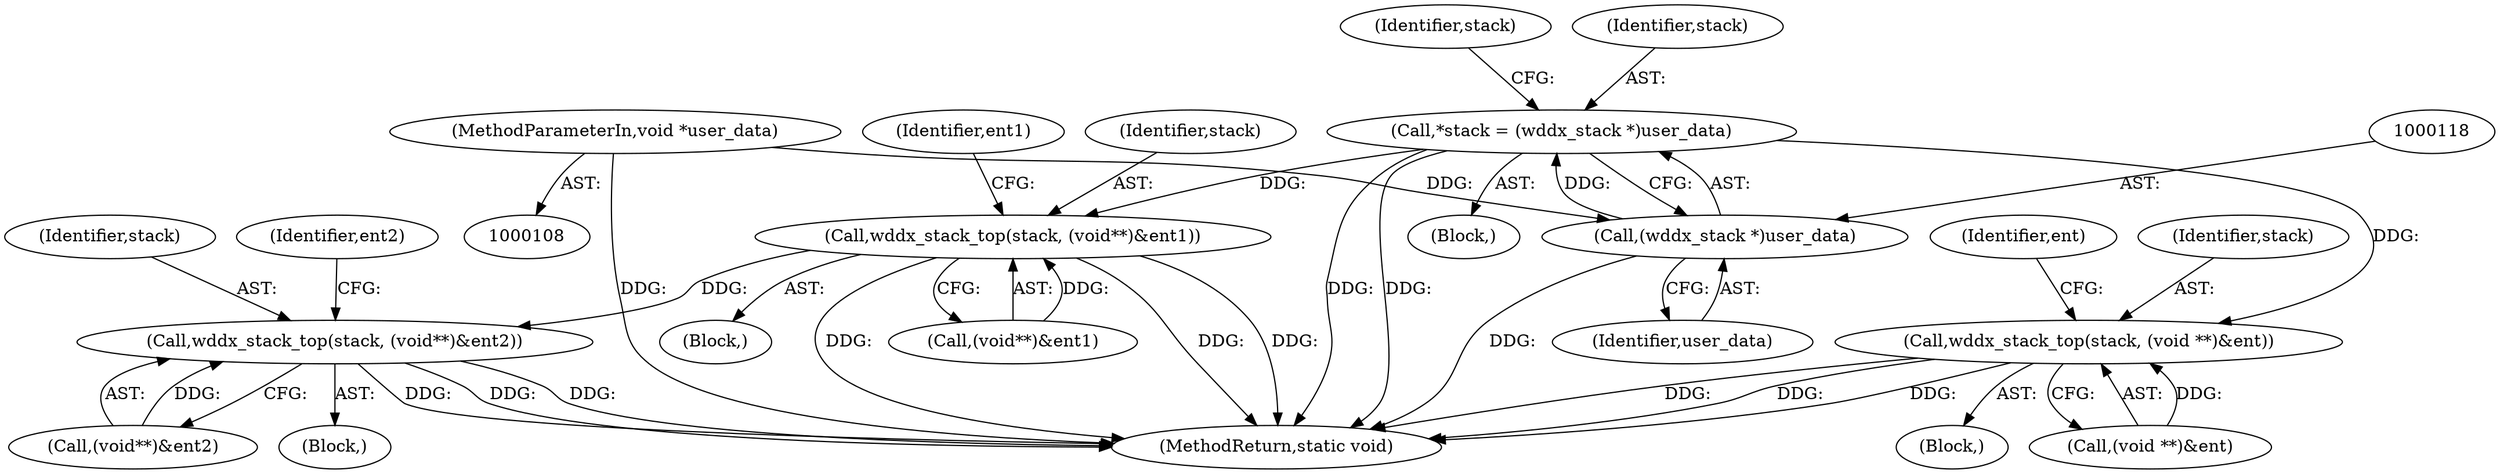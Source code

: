 digraph "0_php-src_8d2539fa0faf3f63e1d1e7635347c5b9e777d47b@pointer" {
"1000115" [label="(Call,*stack = (wddx_stack *)user_data)"];
"1000117" [label="(Call,(wddx_stack *)user_data)"];
"1000109" [label="(MethodParameterIn,void *user_data)"];
"1000195" [label="(Call,wddx_stack_top(stack, (void**)&ent1))"];
"1000329" [label="(Call,wddx_stack_top(stack, (void**)&ent2))"];
"1000632" [label="(Call,wddx_stack_top(stack, (void **)&ent))"];
"1000115" [label="(Call,*stack = (wddx_stack *)user_data)"];
"1000119" [label="(Identifier,user_data)"];
"1000633" [label="(Identifier,stack)"];
"1000329" [label="(Call,wddx_stack_top(stack, (void**)&ent2))"];
"1000330" [label="(Identifier,stack)"];
"1000338" [label="(Identifier,ent2)"];
"1000197" [label="(Call,(void**)&ent1)"];
"1000126" [label="(Identifier,stack)"];
"1000331" [label="(Call,(void**)&ent2)"];
"1000116" [label="(Identifier,stack)"];
"1000194" [label="(Block,)"];
"1000639" [label="(Identifier,ent)"];
"1000111" [label="(Block,)"];
"1000117" [label="(Call,(wddx_stack *)user_data)"];
"1000195" [label="(Call,wddx_stack_top(stack, (void**)&ent1))"];
"1000196" [label="(Identifier,stack)"];
"1000109" [label="(MethodParameterIn,void *user_data)"];
"1000324" [label="(Block,)"];
"1000632" [label="(Call,wddx_stack_top(stack, (void **)&ent))"];
"1000630" [label="(Block,)"];
"1000205" [label="(Identifier,ent1)"];
"1000644" [label="(MethodReturn,static void)"];
"1000634" [label="(Call,(void **)&ent)"];
"1000115" -> "1000111"  [label="AST: "];
"1000115" -> "1000117"  [label="CFG: "];
"1000116" -> "1000115"  [label="AST: "];
"1000117" -> "1000115"  [label="AST: "];
"1000126" -> "1000115"  [label="CFG: "];
"1000115" -> "1000644"  [label="DDG: "];
"1000115" -> "1000644"  [label="DDG: "];
"1000117" -> "1000115"  [label="DDG: "];
"1000115" -> "1000195"  [label="DDG: "];
"1000115" -> "1000632"  [label="DDG: "];
"1000117" -> "1000119"  [label="CFG: "];
"1000118" -> "1000117"  [label="AST: "];
"1000119" -> "1000117"  [label="AST: "];
"1000117" -> "1000644"  [label="DDG: "];
"1000109" -> "1000117"  [label="DDG: "];
"1000109" -> "1000108"  [label="AST: "];
"1000109" -> "1000644"  [label="DDG: "];
"1000195" -> "1000194"  [label="AST: "];
"1000195" -> "1000197"  [label="CFG: "];
"1000196" -> "1000195"  [label="AST: "];
"1000197" -> "1000195"  [label="AST: "];
"1000205" -> "1000195"  [label="CFG: "];
"1000195" -> "1000644"  [label="DDG: "];
"1000195" -> "1000644"  [label="DDG: "];
"1000195" -> "1000644"  [label="DDG: "];
"1000197" -> "1000195"  [label="DDG: "];
"1000195" -> "1000329"  [label="DDG: "];
"1000329" -> "1000324"  [label="AST: "];
"1000329" -> "1000331"  [label="CFG: "];
"1000330" -> "1000329"  [label="AST: "];
"1000331" -> "1000329"  [label="AST: "];
"1000338" -> "1000329"  [label="CFG: "];
"1000329" -> "1000644"  [label="DDG: "];
"1000329" -> "1000644"  [label="DDG: "];
"1000329" -> "1000644"  [label="DDG: "];
"1000331" -> "1000329"  [label="DDG: "];
"1000632" -> "1000630"  [label="AST: "];
"1000632" -> "1000634"  [label="CFG: "];
"1000633" -> "1000632"  [label="AST: "];
"1000634" -> "1000632"  [label="AST: "];
"1000639" -> "1000632"  [label="CFG: "];
"1000632" -> "1000644"  [label="DDG: "];
"1000632" -> "1000644"  [label="DDG: "];
"1000632" -> "1000644"  [label="DDG: "];
"1000634" -> "1000632"  [label="DDG: "];
}
